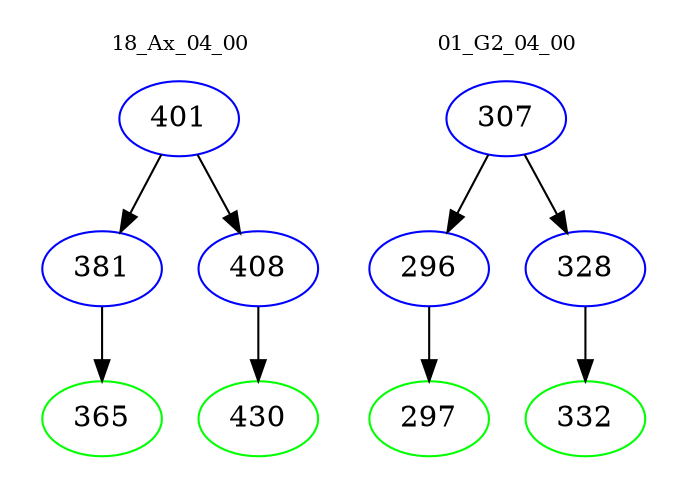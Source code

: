 digraph{
subgraph cluster_0 {
color = white
label = "18_Ax_04_00";
fontsize=10;
T0_401 [label="401", color="blue"]
T0_401 -> T0_381 [color="black"]
T0_381 [label="381", color="blue"]
T0_381 -> T0_365 [color="black"]
T0_365 [label="365", color="green"]
T0_401 -> T0_408 [color="black"]
T0_408 [label="408", color="blue"]
T0_408 -> T0_430 [color="black"]
T0_430 [label="430", color="green"]
}
subgraph cluster_1 {
color = white
label = "01_G2_04_00";
fontsize=10;
T1_307 [label="307", color="blue"]
T1_307 -> T1_296 [color="black"]
T1_296 [label="296", color="blue"]
T1_296 -> T1_297 [color="black"]
T1_297 [label="297", color="green"]
T1_307 -> T1_328 [color="black"]
T1_328 [label="328", color="blue"]
T1_328 -> T1_332 [color="black"]
T1_332 [label="332", color="green"]
}
}
